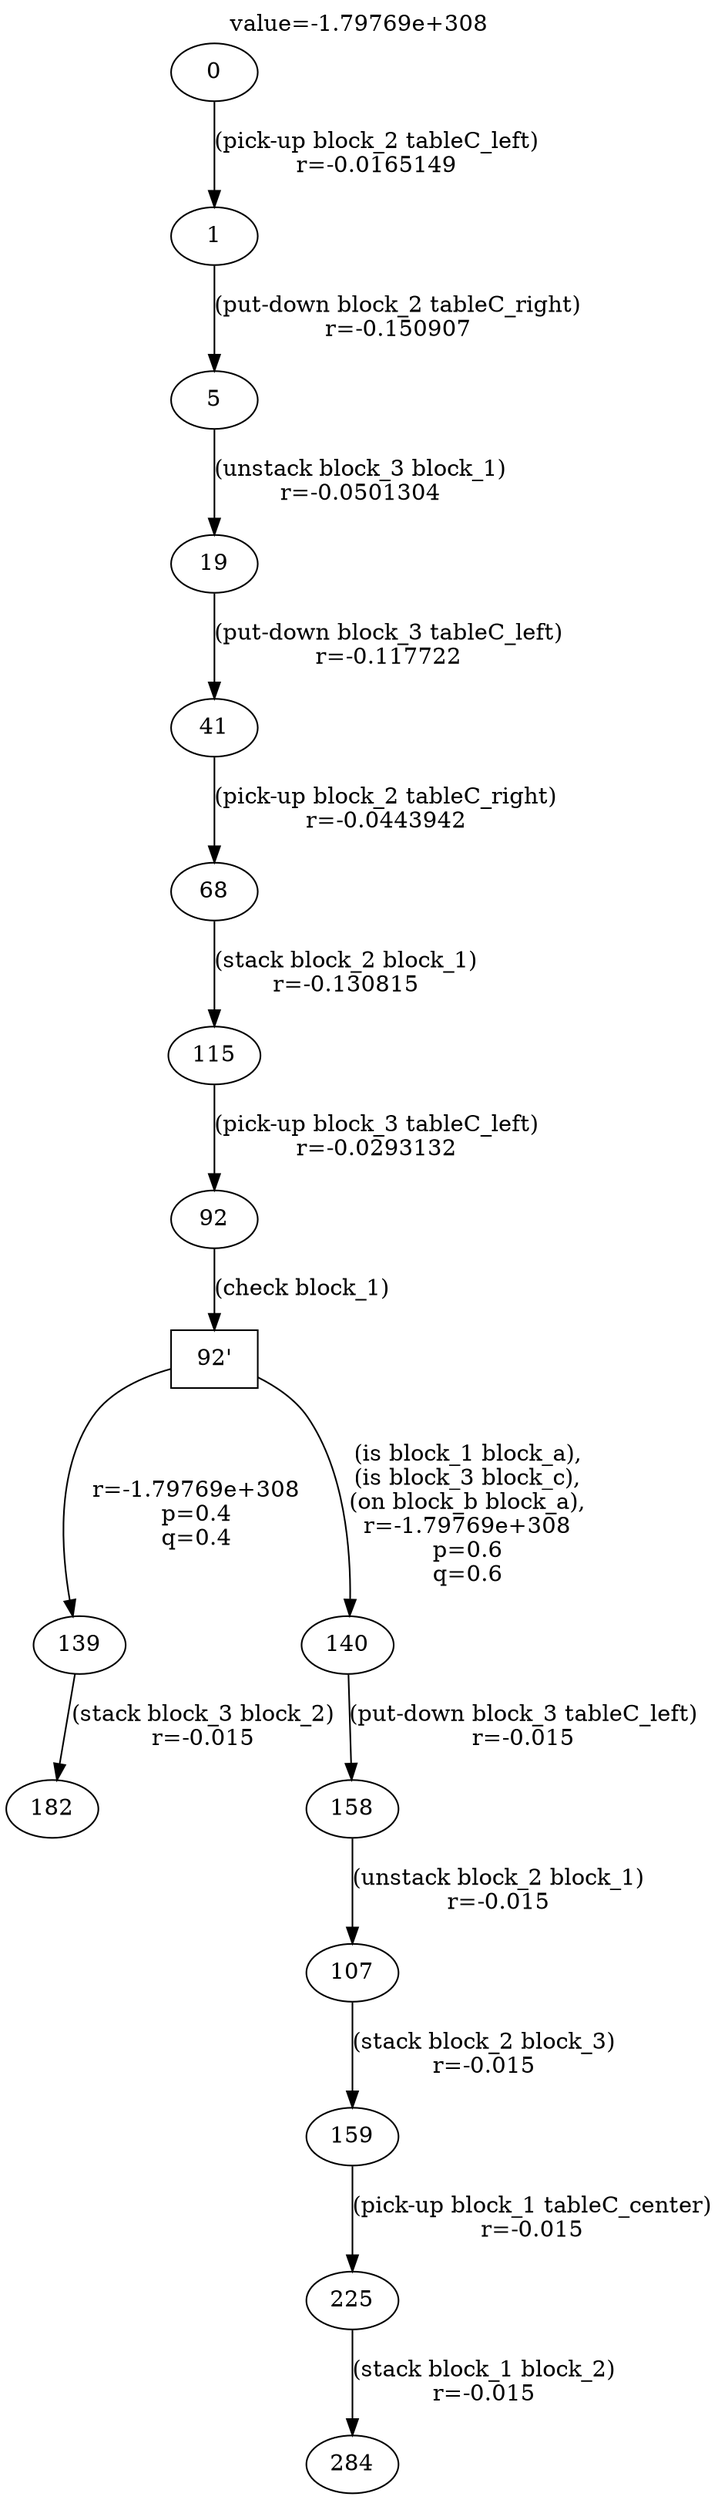 digraph g{
label="value=-1.79769e+308"
labelloc=top
0->1 [ label="(pick-up block_2 tableC_left)
r=-0.0165149" ];
1->5 [ label="(put-down block_2 tableC_right)
r=-0.150907" ];
5->19 [ label="(unstack block_3 block_1)
r=-0.0501304" ];
19->41 [ label="(put-down block_3 tableC_left)
r=-0.117722" ];
41->68 [ label="(pick-up block_2 tableC_right)
r=-0.0443942" ];
68->115 [ label="(stack block_2 block_1)
r=-0.130815" ];
115->92 [ label="(pick-up block_3 tableC_left)
r=-0.0293132" ];
"92'" [ shape=box ] ;
92->"92'" [ label="(check block_1)" ];
"92'"->139 [ label="
r=-1.79769e+308
p=0.4
q=0.4" ];
139->182 [ label="(stack block_3 block_2)
r=-0.015" ];
"92'"->140 [ label="
(is block_1 block_a),
(is block_3 block_c),
(on block_b block_a),
r=-1.79769e+308
p=0.6
q=0.6" ];
140->158 [ label="(put-down block_3 tableC_left)
r=-0.015" ];
158->107 [ label="(unstack block_2 block_1)
r=-0.015" ];
107->159 [ label="(stack block_2 block_3)
r=-0.015" ];
159->225 [ label="(pick-up block_1 tableC_center)
r=-0.015" ];
225->284 [ label="(stack block_1 block_2)
r=-0.015" ];
}
